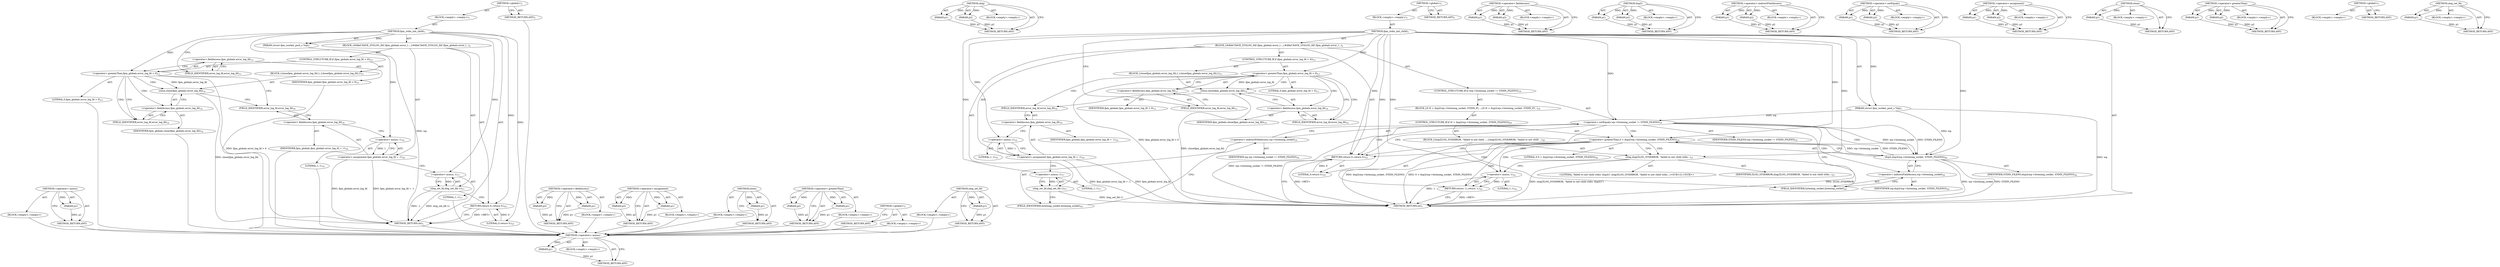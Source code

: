 digraph "zlog_set_fd" {
vulnerable_95 [label=<(METHOD,&lt;operator&gt;.minus)>];
vulnerable_96 [label=<(PARAM,p1)>];
vulnerable_97 [label=<(BLOCK,&lt;empty&gt;,&lt;empty&gt;)>];
vulnerable_98 [label=<(METHOD_RETURN,ANY)>];
vulnerable_118 [label=<(METHOD,zlog)>];
vulnerable_119 [label=<(PARAM,p1)>];
vulnerable_120 [label=<(PARAM,p2)>];
vulnerable_121 [label=<(BLOCK,&lt;empty&gt;,&lt;empty&gt;)>];
vulnerable_122 [label=<(METHOD_RETURN,ANY)>];
vulnerable_6 [label=<(METHOD,&lt;global&gt;)<SUB>1</SUB>>];
vulnerable_7 [label=<(BLOCK,&lt;empty&gt;,&lt;empty&gt;)<SUB>1</SUB>>];
vulnerable_8 [label=<(METHOD,fpm_stdio_init_child)<SUB>1</SUB>>];
vulnerable_9 [label=<(PARAM,struct fpm_worker_pool_s *wp)<SUB>1</SUB>>];
vulnerable_10 [label=<(BLOCK,{
#ifdef HAVE_SYSLOG_H
	if (fpm_globals.error_l...,{
#ifdef HAVE_SYSLOG_H
	if (fpm_globals.error_l...)<SUB>2</SUB>>];
vulnerable_11 [label=<(CONTROL_STRUCTURE,IF,if (fpm_globals.error_log_fd &gt; 0))<SUB>13</SUB>>];
vulnerable_12 [label=<(&lt;operator&gt;.greaterThan,fpm_globals.error_log_fd &gt; 0)<SUB>13</SUB>>];
vulnerable_13 [label=<(&lt;operator&gt;.fieldAccess,fpm_globals.error_log_fd)<SUB>13</SUB>>];
vulnerable_14 [label=<(IDENTIFIER,fpm_globals,fpm_globals.error_log_fd &gt; 0)<SUB>13</SUB>>];
vulnerable_15 [label=<(FIELD_IDENTIFIER,error_log_fd,error_log_fd)<SUB>13</SUB>>];
vulnerable_16 [label=<(LITERAL,0,fpm_globals.error_log_fd &gt; 0)<SUB>13</SUB>>];
vulnerable_17 [label=<(BLOCK,{
		close(fpm_globals.error_log_fd);
	},{
		close(fpm_globals.error_log_fd);
	})<SUB>13</SUB>>];
vulnerable_18 [label=<(close,close(fpm_globals.error_log_fd))<SUB>14</SUB>>];
vulnerable_19 [label=<(&lt;operator&gt;.fieldAccess,fpm_globals.error_log_fd)<SUB>14</SUB>>];
vulnerable_20 [label=<(IDENTIFIER,fpm_globals,close(fpm_globals.error_log_fd))<SUB>14</SUB>>];
vulnerable_21 [label=<(FIELD_IDENTIFIER,error_log_fd,error_log_fd)<SUB>14</SUB>>];
vulnerable_22 [label=<(&lt;operator&gt;.assignment,fpm_globals.error_log_fd = -1)<SUB>16</SUB>>];
vulnerable_23 [label=<(&lt;operator&gt;.fieldAccess,fpm_globals.error_log_fd)<SUB>16</SUB>>];
vulnerable_24 [label=<(IDENTIFIER,fpm_globals,fpm_globals.error_log_fd = -1)<SUB>16</SUB>>];
vulnerable_25 [label=<(FIELD_IDENTIFIER,error_log_fd,error_log_fd)<SUB>16</SUB>>];
vulnerable_26 [label=<(&lt;operator&gt;.minus,-1)<SUB>16</SUB>>];
vulnerable_27 [label=<(LITERAL,1,-1)<SUB>16</SUB>>];
vulnerable_28 [label=<(zlog_set_fd,zlog_set_fd(-1))<SUB>17</SUB>>];
vulnerable_29 [label=<(&lt;operator&gt;.minus,-1)<SUB>17</SUB>>];
vulnerable_30 [label=<(LITERAL,1,-1)<SUB>17</SUB>>];
vulnerable_31 [label=<(CONTROL_STRUCTURE,IF,if (wp-&gt;listening_socket != STDIN_FILENO))<SUB>19</SUB>>];
vulnerable_32 [label=<(&lt;operator&gt;.notEquals,wp-&gt;listening_socket != STDIN_FILENO)<SUB>19</SUB>>];
vulnerable_33 [label=<(&lt;operator&gt;.indirectFieldAccess,wp-&gt;listening_socket)<SUB>19</SUB>>];
vulnerable_34 [label=<(IDENTIFIER,wp,wp-&gt;listening_socket != STDIN_FILENO)<SUB>19</SUB>>];
vulnerable_35 [label=<(FIELD_IDENTIFIER,listening_socket,listening_socket)<SUB>19</SUB>>];
vulnerable_36 [label=<(IDENTIFIER,STDIN_FILENO,wp-&gt;listening_socket != STDIN_FILENO)<SUB>19</SUB>>];
vulnerable_37 [label=<(BLOCK,{
		if (0 &gt; dup2(wp-&gt;listening_socket, STDIN_FI...,{
		if (0 &gt; dup2(wp-&gt;listening_socket, STDIN_FI...)<SUB>19</SUB>>];
vulnerable_38 [label=<(CONTROL_STRUCTURE,IF,if (0 &gt; dup2(wp-&gt;listening_socket, STDIN_FILENO)))<SUB>20</SUB>>];
vulnerable_39 [label=<(&lt;operator&gt;.greaterThan,0 &gt; dup2(wp-&gt;listening_socket, STDIN_FILENO))<SUB>20</SUB>>];
vulnerable_40 [label=<(LITERAL,0,0 &gt; dup2(wp-&gt;listening_socket, STDIN_FILENO))<SUB>20</SUB>>];
vulnerable_41 [label=<(dup2,dup2(wp-&gt;listening_socket, STDIN_FILENO))<SUB>20</SUB>>];
vulnerable_42 [label=<(&lt;operator&gt;.indirectFieldAccess,wp-&gt;listening_socket)<SUB>20</SUB>>];
vulnerable_43 [label=<(IDENTIFIER,wp,dup2(wp-&gt;listening_socket, STDIN_FILENO))<SUB>20</SUB>>];
vulnerable_44 [label=<(FIELD_IDENTIFIER,listening_socket,listening_socket)<SUB>20</SUB>>];
vulnerable_45 [label=<(IDENTIFIER,STDIN_FILENO,dup2(wp-&gt;listening_socket, STDIN_FILENO))<SUB>20</SUB>>];
vulnerable_46 [label=<(BLOCK,{
			zlog(ZLOG_SYSERROR, &quot;failed to init child ...,{
			zlog(ZLOG_SYSERROR, &quot;failed to init child ...)<SUB>20</SUB>>];
vulnerable_47 [label=<(zlog,zlog(ZLOG_SYSERROR, &quot;failed to init child stdio...)<SUB>21</SUB>>];
vulnerable_48 [label=<(IDENTIFIER,ZLOG_SYSERROR,zlog(ZLOG_SYSERROR, &quot;failed to init child stdio...)<SUB>21</SUB>>];
vulnerable_49 [label="<(LITERAL,&quot;failed to init child stdio: dup2()&quot;,zlog(ZLOG_SYSERROR, &quot;failed to init child stdio...)<SUB>21</SUB>>"];
vulnerable_50 [label=<(RETURN,return -1;,return -1;)<SUB>22</SUB>>];
vulnerable_51 [label=<(&lt;operator&gt;.minus,-1)<SUB>22</SUB>>];
vulnerable_52 [label=<(LITERAL,1,-1)<SUB>22</SUB>>];
vulnerable_53 [label=<(RETURN,return 0;,return 0;)<SUB>25</SUB>>];
vulnerable_54 [label=<(LITERAL,0,return 0;)<SUB>25</SUB>>];
vulnerable_55 [label=<(METHOD_RETURN,int)<SUB>1</SUB>>];
vulnerable_57 [label=<(METHOD_RETURN,ANY)<SUB>1</SUB>>];
vulnerable_81 [label=<(METHOD,&lt;operator&gt;.fieldAccess)>];
vulnerable_82 [label=<(PARAM,p1)>];
vulnerable_83 [label=<(PARAM,p2)>];
vulnerable_84 [label=<(BLOCK,&lt;empty&gt;,&lt;empty&gt;)>];
vulnerable_85 [label=<(METHOD_RETURN,ANY)>];
vulnerable_113 [label=<(METHOD,dup2)>];
vulnerable_114 [label=<(PARAM,p1)>];
vulnerable_115 [label=<(PARAM,p2)>];
vulnerable_116 [label=<(BLOCK,&lt;empty&gt;,&lt;empty&gt;)>];
vulnerable_117 [label=<(METHOD_RETURN,ANY)>];
vulnerable_108 [label=<(METHOD,&lt;operator&gt;.indirectFieldAccess)>];
vulnerable_109 [label=<(PARAM,p1)>];
vulnerable_110 [label=<(PARAM,p2)>];
vulnerable_111 [label=<(BLOCK,&lt;empty&gt;,&lt;empty&gt;)>];
vulnerable_112 [label=<(METHOD_RETURN,ANY)>];
vulnerable_103 [label=<(METHOD,&lt;operator&gt;.notEquals)>];
vulnerable_104 [label=<(PARAM,p1)>];
vulnerable_105 [label=<(PARAM,p2)>];
vulnerable_106 [label=<(BLOCK,&lt;empty&gt;,&lt;empty&gt;)>];
vulnerable_107 [label=<(METHOD_RETURN,ANY)>];
vulnerable_90 [label=<(METHOD,&lt;operator&gt;.assignment)>];
vulnerable_91 [label=<(PARAM,p1)>];
vulnerable_92 [label=<(PARAM,p2)>];
vulnerable_93 [label=<(BLOCK,&lt;empty&gt;,&lt;empty&gt;)>];
vulnerable_94 [label=<(METHOD_RETURN,ANY)>];
vulnerable_86 [label=<(METHOD,close)>];
vulnerable_87 [label=<(PARAM,p1)>];
vulnerable_88 [label=<(BLOCK,&lt;empty&gt;,&lt;empty&gt;)>];
vulnerable_89 [label=<(METHOD_RETURN,ANY)>];
vulnerable_76 [label=<(METHOD,&lt;operator&gt;.greaterThan)>];
vulnerable_77 [label=<(PARAM,p1)>];
vulnerable_78 [label=<(PARAM,p2)>];
vulnerable_79 [label=<(BLOCK,&lt;empty&gt;,&lt;empty&gt;)>];
vulnerable_80 [label=<(METHOD_RETURN,ANY)>];
vulnerable_70 [label=<(METHOD,&lt;global&gt;)<SUB>1</SUB>>];
vulnerable_71 [label=<(BLOCK,&lt;empty&gt;,&lt;empty&gt;)>];
vulnerable_72 [label=<(METHOD_RETURN,ANY)>];
vulnerable_99 [label=<(METHOD,zlog_set_fd)>];
vulnerable_100 [label=<(PARAM,p1)>];
vulnerable_101 [label=<(BLOCK,&lt;empty&gt;,&lt;empty&gt;)>];
vulnerable_102 [label=<(METHOD_RETURN,ANY)>];
fixed_71 [label=<(METHOD,&lt;operator&gt;.minus)>];
fixed_72 [label=<(PARAM,p1)>];
fixed_73 [label=<(BLOCK,&lt;empty&gt;,&lt;empty&gt;)>];
fixed_74 [label=<(METHOD_RETURN,ANY)>];
fixed_6 [label=<(METHOD,&lt;global&gt;)<SUB>1</SUB>>];
fixed_7 [label=<(BLOCK,&lt;empty&gt;,&lt;empty&gt;)<SUB>1</SUB>>];
fixed_8 [label=<(METHOD,fpm_stdio_init_child)<SUB>1</SUB>>];
fixed_9 [label=<(PARAM,struct fpm_worker_pool_s *wp)<SUB>1</SUB>>];
fixed_10 [label=<(BLOCK,{
#ifdef HAVE_SYSLOG_H
	if (fpm_globals.error_l...,{
#ifdef HAVE_SYSLOG_H
	if (fpm_globals.error_l...)<SUB>2</SUB>>];
fixed_11 [label=<(CONTROL_STRUCTURE,IF,if (fpm_globals.error_log_fd &gt; 0))<SUB>13</SUB>>];
fixed_12 [label=<(&lt;operator&gt;.greaterThan,fpm_globals.error_log_fd &gt; 0)<SUB>13</SUB>>];
fixed_13 [label=<(&lt;operator&gt;.fieldAccess,fpm_globals.error_log_fd)<SUB>13</SUB>>];
fixed_14 [label=<(IDENTIFIER,fpm_globals,fpm_globals.error_log_fd &gt; 0)<SUB>13</SUB>>];
fixed_15 [label=<(FIELD_IDENTIFIER,error_log_fd,error_log_fd)<SUB>13</SUB>>];
fixed_16 [label=<(LITERAL,0,fpm_globals.error_log_fd &gt; 0)<SUB>13</SUB>>];
fixed_17 [label=<(BLOCK,{
		close(fpm_globals.error_log_fd);
	},{
		close(fpm_globals.error_log_fd);
	})<SUB>13</SUB>>];
fixed_18 [label=<(close,close(fpm_globals.error_log_fd))<SUB>14</SUB>>];
fixed_19 [label=<(&lt;operator&gt;.fieldAccess,fpm_globals.error_log_fd)<SUB>14</SUB>>];
fixed_20 [label=<(IDENTIFIER,fpm_globals,close(fpm_globals.error_log_fd))<SUB>14</SUB>>];
fixed_21 [label=<(FIELD_IDENTIFIER,error_log_fd,error_log_fd)<SUB>14</SUB>>];
fixed_22 [label=<(&lt;operator&gt;.assignment,fpm_globals.error_log_fd = -1)<SUB>16</SUB>>];
fixed_23 [label=<(&lt;operator&gt;.fieldAccess,fpm_globals.error_log_fd)<SUB>16</SUB>>];
fixed_24 [label=<(IDENTIFIER,fpm_globals,fpm_globals.error_log_fd = -1)<SUB>16</SUB>>];
fixed_25 [label=<(FIELD_IDENTIFIER,error_log_fd,error_log_fd)<SUB>16</SUB>>];
fixed_26 [label=<(&lt;operator&gt;.minus,-1)<SUB>16</SUB>>];
fixed_27 [label=<(LITERAL,1,-1)<SUB>16</SUB>>];
fixed_28 [label=<(zlog_set_fd,zlog_set_fd(-1))<SUB>17</SUB>>];
fixed_29 [label=<(&lt;operator&gt;.minus,-1)<SUB>17</SUB>>];
fixed_30 [label=<(LITERAL,1,-1)<SUB>17</SUB>>];
fixed_31 [label=<(RETURN,return 0;,return 0;)<SUB>19</SUB>>];
fixed_32 [label=<(LITERAL,0,return 0;)<SUB>19</SUB>>];
fixed_33 [label=<(METHOD_RETURN,int)<SUB>1</SUB>>];
fixed_35 [label=<(METHOD_RETURN,ANY)<SUB>1</SUB>>];
fixed_57 [label=<(METHOD,&lt;operator&gt;.fieldAccess)>];
fixed_58 [label=<(PARAM,p1)>];
fixed_59 [label=<(PARAM,p2)>];
fixed_60 [label=<(BLOCK,&lt;empty&gt;,&lt;empty&gt;)>];
fixed_61 [label=<(METHOD_RETURN,ANY)>];
fixed_66 [label=<(METHOD,&lt;operator&gt;.assignment)>];
fixed_67 [label=<(PARAM,p1)>];
fixed_68 [label=<(PARAM,p2)>];
fixed_69 [label=<(BLOCK,&lt;empty&gt;,&lt;empty&gt;)>];
fixed_70 [label=<(METHOD_RETURN,ANY)>];
fixed_62 [label=<(METHOD,close)>];
fixed_63 [label=<(PARAM,p1)>];
fixed_64 [label=<(BLOCK,&lt;empty&gt;,&lt;empty&gt;)>];
fixed_65 [label=<(METHOD_RETURN,ANY)>];
fixed_52 [label=<(METHOD,&lt;operator&gt;.greaterThan)>];
fixed_53 [label=<(PARAM,p1)>];
fixed_54 [label=<(PARAM,p2)>];
fixed_55 [label=<(BLOCK,&lt;empty&gt;,&lt;empty&gt;)>];
fixed_56 [label=<(METHOD_RETURN,ANY)>];
fixed_46 [label=<(METHOD,&lt;global&gt;)<SUB>1</SUB>>];
fixed_47 [label=<(BLOCK,&lt;empty&gt;,&lt;empty&gt;)>];
fixed_48 [label=<(METHOD_RETURN,ANY)>];
fixed_75 [label=<(METHOD,zlog_set_fd)>];
fixed_76 [label=<(PARAM,p1)>];
fixed_77 [label=<(BLOCK,&lt;empty&gt;,&lt;empty&gt;)>];
fixed_78 [label=<(METHOD_RETURN,ANY)>];
vulnerable_95 -> vulnerable_96  [key=0, label="AST: "];
vulnerable_95 -> vulnerable_96  [key=1, label="DDG: "];
vulnerable_95 -> vulnerable_97  [key=0, label="AST: "];
vulnerable_95 -> vulnerable_98  [key=0, label="AST: "];
vulnerable_95 -> vulnerable_98  [key=1, label="CFG: "];
vulnerable_96 -> vulnerable_98  [key=0, label="DDG: p1"];
vulnerable_118 -> vulnerable_119  [key=0, label="AST: "];
vulnerable_118 -> vulnerable_119  [key=1, label="DDG: "];
vulnerable_118 -> vulnerable_121  [key=0, label="AST: "];
vulnerable_118 -> vulnerable_120  [key=0, label="AST: "];
vulnerable_118 -> vulnerable_120  [key=1, label="DDG: "];
vulnerable_118 -> vulnerable_122  [key=0, label="AST: "];
vulnerable_118 -> vulnerable_122  [key=1, label="CFG: "];
vulnerable_119 -> vulnerable_122  [key=0, label="DDG: p1"];
vulnerable_120 -> vulnerable_122  [key=0, label="DDG: p2"];
vulnerable_6 -> vulnerable_7  [key=0, label="AST: "];
vulnerable_6 -> vulnerable_57  [key=0, label="AST: "];
vulnerable_6 -> vulnerable_57  [key=1, label="CFG: "];
vulnerable_7 -> vulnerable_8  [key=0, label="AST: "];
vulnerable_8 -> vulnerable_9  [key=0, label="AST: "];
vulnerable_8 -> vulnerable_9  [key=1, label="DDG: "];
vulnerable_8 -> vulnerable_10  [key=0, label="AST: "];
vulnerable_8 -> vulnerable_55  [key=0, label="AST: "];
vulnerable_8 -> vulnerable_15  [key=0, label="CFG: "];
vulnerable_8 -> vulnerable_53  [key=0, label="DDG: "];
vulnerable_8 -> vulnerable_54  [key=0, label="DDG: "];
vulnerable_8 -> vulnerable_12  [key=0, label="DDG: "];
vulnerable_8 -> vulnerable_26  [key=0, label="DDG: "];
vulnerable_8 -> vulnerable_29  [key=0, label="DDG: "];
vulnerable_8 -> vulnerable_32  [key=0, label="DDG: "];
vulnerable_8 -> vulnerable_39  [key=0, label="DDG: "];
vulnerable_8 -> vulnerable_41  [key=0, label="DDG: "];
vulnerable_8 -> vulnerable_47  [key=0, label="DDG: "];
vulnerable_8 -> vulnerable_51  [key=0, label="DDG: "];
vulnerable_9 -> vulnerable_55  [key=0, label="DDG: wp"];
vulnerable_9 -> vulnerable_32  [key=0, label="DDG: wp"];
vulnerable_9 -> vulnerable_41  [key=0, label="DDG: wp"];
vulnerable_10 -> vulnerable_11  [key=0, label="AST: "];
vulnerable_10 -> vulnerable_22  [key=0, label="AST: "];
vulnerable_10 -> vulnerable_28  [key=0, label="AST: "];
vulnerable_10 -> vulnerable_31  [key=0, label="AST: "];
vulnerable_10 -> vulnerable_53  [key=0, label="AST: "];
vulnerable_11 -> vulnerable_12  [key=0, label="AST: "];
vulnerable_11 -> vulnerable_17  [key=0, label="AST: "];
vulnerable_12 -> vulnerable_13  [key=0, label="AST: "];
vulnerable_12 -> vulnerable_16  [key=0, label="AST: "];
vulnerable_12 -> vulnerable_21  [key=0, label="CFG: "];
vulnerable_12 -> vulnerable_21  [key=1, label="CDG: "];
vulnerable_12 -> vulnerable_25  [key=0, label="CFG: "];
vulnerable_12 -> vulnerable_55  [key=0, label="DDG: fpm_globals.error_log_fd &gt; 0"];
vulnerable_12 -> vulnerable_18  [key=0, label="DDG: fpm_globals.error_log_fd"];
vulnerable_12 -> vulnerable_18  [key=1, label="CDG: "];
vulnerable_12 -> vulnerable_19  [key=0, label="CDG: "];
vulnerable_13 -> vulnerable_14  [key=0, label="AST: "];
vulnerable_13 -> vulnerable_15  [key=0, label="AST: "];
vulnerable_13 -> vulnerable_12  [key=0, label="CFG: "];
vulnerable_15 -> vulnerable_13  [key=0, label="CFG: "];
vulnerable_17 -> vulnerable_18  [key=0, label="AST: "];
vulnerable_18 -> vulnerable_19  [key=0, label="AST: "];
vulnerable_18 -> vulnerable_25  [key=0, label="CFG: "];
vulnerable_18 -> vulnerable_55  [key=0, label="DDG: close(fpm_globals.error_log_fd)"];
vulnerable_19 -> vulnerable_20  [key=0, label="AST: "];
vulnerable_19 -> vulnerable_21  [key=0, label="AST: "];
vulnerable_19 -> vulnerable_18  [key=0, label="CFG: "];
vulnerable_21 -> vulnerable_19  [key=0, label="CFG: "];
vulnerable_22 -> vulnerable_23  [key=0, label="AST: "];
vulnerable_22 -> vulnerable_26  [key=0, label="AST: "];
vulnerable_22 -> vulnerable_29  [key=0, label="CFG: "];
vulnerable_22 -> vulnerable_55  [key=0, label="DDG: fpm_globals.error_log_fd"];
vulnerable_22 -> vulnerable_55  [key=1, label="DDG: fpm_globals.error_log_fd = -1"];
vulnerable_23 -> vulnerable_24  [key=0, label="AST: "];
vulnerable_23 -> vulnerable_25  [key=0, label="AST: "];
vulnerable_23 -> vulnerable_26  [key=0, label="CFG: "];
vulnerable_25 -> vulnerable_23  [key=0, label="CFG: "];
vulnerable_26 -> vulnerable_27  [key=0, label="AST: "];
vulnerable_26 -> vulnerable_22  [key=0, label="CFG: "];
vulnerable_26 -> vulnerable_22  [key=1, label="DDG: 1"];
vulnerable_28 -> vulnerable_29  [key=0, label="AST: "];
vulnerable_28 -> vulnerable_35  [key=0, label="CFG: "];
vulnerable_28 -> vulnerable_55  [key=0, label="DDG: zlog_set_fd(-1)"];
vulnerable_29 -> vulnerable_30  [key=0, label="AST: "];
vulnerable_29 -> vulnerable_28  [key=0, label="CFG: "];
vulnerable_29 -> vulnerable_28  [key=1, label="DDG: 1"];
vulnerable_31 -> vulnerable_32  [key=0, label="AST: "];
vulnerable_31 -> vulnerable_37  [key=0, label="AST: "];
vulnerable_32 -> vulnerable_33  [key=0, label="AST: "];
vulnerable_32 -> vulnerable_36  [key=0, label="AST: "];
vulnerable_32 -> vulnerable_44  [key=0, label="CFG: "];
vulnerable_32 -> vulnerable_44  [key=1, label="CDG: "];
vulnerable_32 -> vulnerable_53  [key=0, label="CFG: "];
vulnerable_32 -> vulnerable_53  [key=1, label="CDG: "];
vulnerable_32 -> vulnerable_55  [key=0, label="DDG: wp-&gt;listening_socket != STDIN_FILENO"];
vulnerable_32 -> vulnerable_41  [key=0, label="DDG: wp-&gt;listening_socket"];
vulnerable_32 -> vulnerable_41  [key=1, label="DDG: STDIN_FILENO"];
vulnerable_32 -> vulnerable_41  [key=2, label="CDG: "];
vulnerable_32 -> vulnerable_42  [key=0, label="CDG: "];
vulnerable_32 -> vulnerable_39  [key=0, label="CDG: "];
vulnerable_33 -> vulnerable_34  [key=0, label="AST: "];
vulnerable_33 -> vulnerable_35  [key=0, label="AST: "];
vulnerable_33 -> vulnerable_32  [key=0, label="CFG: "];
vulnerable_35 -> vulnerable_33  [key=0, label="CFG: "];
vulnerable_37 -> vulnerable_38  [key=0, label="AST: "];
vulnerable_38 -> vulnerable_39  [key=0, label="AST: "];
vulnerable_38 -> vulnerable_46  [key=0, label="AST: "];
vulnerable_39 -> vulnerable_40  [key=0, label="AST: "];
vulnerable_39 -> vulnerable_41  [key=0, label="AST: "];
vulnerable_39 -> vulnerable_47  [key=0, label="CFG: "];
vulnerable_39 -> vulnerable_47  [key=1, label="CDG: "];
vulnerable_39 -> vulnerable_53  [key=0, label="CFG: "];
vulnerable_39 -> vulnerable_53  [key=1, label="CDG: "];
vulnerable_39 -> vulnerable_55  [key=0, label="DDG: dup2(wp-&gt;listening_socket, STDIN_FILENO)"];
vulnerable_39 -> vulnerable_55  [key=1, label="DDG: 0 &gt; dup2(wp-&gt;listening_socket, STDIN_FILENO)"];
vulnerable_39 -> vulnerable_50  [key=0, label="CDG: "];
vulnerable_39 -> vulnerable_51  [key=0, label="CDG: "];
vulnerable_41 -> vulnerable_42  [key=0, label="AST: "];
vulnerable_41 -> vulnerable_45  [key=0, label="AST: "];
vulnerable_41 -> vulnerable_39  [key=0, label="CFG: "];
vulnerable_41 -> vulnerable_39  [key=1, label="DDG: wp-&gt;listening_socket"];
vulnerable_41 -> vulnerable_39  [key=2, label="DDG: STDIN_FILENO"];
vulnerable_41 -> vulnerable_55  [key=0, label="DDG: wp-&gt;listening_socket"];
vulnerable_41 -> vulnerable_55  [key=1, label="DDG: STDIN_FILENO"];
vulnerable_42 -> vulnerable_43  [key=0, label="AST: "];
vulnerable_42 -> vulnerable_44  [key=0, label="AST: "];
vulnerable_42 -> vulnerable_41  [key=0, label="CFG: "];
vulnerable_44 -> vulnerable_42  [key=0, label="CFG: "];
vulnerable_46 -> vulnerable_47  [key=0, label="AST: "];
vulnerable_46 -> vulnerable_50  [key=0, label="AST: "];
vulnerable_47 -> vulnerable_48  [key=0, label="AST: "];
vulnerable_47 -> vulnerable_49  [key=0, label="AST: "];
vulnerable_47 -> vulnerable_51  [key=0, label="CFG: "];
vulnerable_47 -> vulnerable_55  [key=0, label="DDG: zlog(ZLOG_SYSERROR, &quot;failed to init child stdio: dup2()&quot;)"];
vulnerable_47 -> vulnerable_55  [key=1, label="DDG: ZLOG_SYSERROR"];
vulnerable_50 -> vulnerable_51  [key=0, label="AST: "];
vulnerable_50 -> vulnerable_55  [key=0, label="CFG: "];
vulnerable_50 -> vulnerable_55  [key=1, label="DDG: &lt;RET&gt;"];
vulnerable_51 -> vulnerable_52  [key=0, label="AST: "];
vulnerable_51 -> vulnerable_50  [key=0, label="CFG: "];
vulnerable_51 -> vulnerable_50  [key=1, label="DDG: -1"];
vulnerable_51 -> vulnerable_55  [key=0, label="DDG: -1"];
vulnerable_53 -> vulnerable_54  [key=0, label="AST: "];
vulnerable_53 -> vulnerable_55  [key=0, label="CFG: "];
vulnerable_53 -> vulnerable_55  [key=1, label="DDG: &lt;RET&gt;"];
vulnerable_54 -> vulnerable_53  [key=0, label="DDG: 0"];
vulnerable_81 -> vulnerable_82  [key=0, label="AST: "];
vulnerable_81 -> vulnerable_82  [key=1, label="DDG: "];
vulnerable_81 -> vulnerable_84  [key=0, label="AST: "];
vulnerable_81 -> vulnerable_83  [key=0, label="AST: "];
vulnerable_81 -> vulnerable_83  [key=1, label="DDG: "];
vulnerable_81 -> vulnerable_85  [key=0, label="AST: "];
vulnerable_81 -> vulnerable_85  [key=1, label="CFG: "];
vulnerable_82 -> vulnerable_85  [key=0, label="DDG: p1"];
vulnerable_83 -> vulnerable_85  [key=0, label="DDG: p2"];
vulnerable_113 -> vulnerable_114  [key=0, label="AST: "];
vulnerable_113 -> vulnerable_114  [key=1, label="DDG: "];
vulnerable_113 -> vulnerable_116  [key=0, label="AST: "];
vulnerable_113 -> vulnerable_115  [key=0, label="AST: "];
vulnerable_113 -> vulnerable_115  [key=1, label="DDG: "];
vulnerable_113 -> vulnerable_117  [key=0, label="AST: "];
vulnerable_113 -> vulnerable_117  [key=1, label="CFG: "];
vulnerable_114 -> vulnerable_117  [key=0, label="DDG: p1"];
vulnerable_115 -> vulnerable_117  [key=0, label="DDG: p2"];
vulnerable_108 -> vulnerable_109  [key=0, label="AST: "];
vulnerable_108 -> vulnerable_109  [key=1, label="DDG: "];
vulnerable_108 -> vulnerable_111  [key=0, label="AST: "];
vulnerable_108 -> vulnerable_110  [key=0, label="AST: "];
vulnerable_108 -> vulnerable_110  [key=1, label="DDG: "];
vulnerable_108 -> vulnerable_112  [key=0, label="AST: "];
vulnerable_108 -> vulnerable_112  [key=1, label="CFG: "];
vulnerable_109 -> vulnerable_112  [key=0, label="DDG: p1"];
vulnerable_110 -> vulnerable_112  [key=0, label="DDG: p2"];
vulnerable_103 -> vulnerable_104  [key=0, label="AST: "];
vulnerable_103 -> vulnerable_104  [key=1, label="DDG: "];
vulnerable_103 -> vulnerable_106  [key=0, label="AST: "];
vulnerable_103 -> vulnerable_105  [key=0, label="AST: "];
vulnerable_103 -> vulnerable_105  [key=1, label="DDG: "];
vulnerable_103 -> vulnerable_107  [key=0, label="AST: "];
vulnerable_103 -> vulnerable_107  [key=1, label="CFG: "];
vulnerable_104 -> vulnerable_107  [key=0, label="DDG: p1"];
vulnerable_105 -> vulnerable_107  [key=0, label="DDG: p2"];
vulnerable_90 -> vulnerable_91  [key=0, label="AST: "];
vulnerable_90 -> vulnerable_91  [key=1, label="DDG: "];
vulnerable_90 -> vulnerable_93  [key=0, label="AST: "];
vulnerable_90 -> vulnerable_92  [key=0, label="AST: "];
vulnerable_90 -> vulnerable_92  [key=1, label="DDG: "];
vulnerable_90 -> vulnerable_94  [key=0, label="AST: "];
vulnerable_90 -> vulnerable_94  [key=1, label="CFG: "];
vulnerable_91 -> vulnerable_94  [key=0, label="DDG: p1"];
vulnerable_92 -> vulnerable_94  [key=0, label="DDG: p2"];
vulnerable_86 -> vulnerable_87  [key=0, label="AST: "];
vulnerable_86 -> vulnerable_87  [key=1, label="DDG: "];
vulnerable_86 -> vulnerable_88  [key=0, label="AST: "];
vulnerable_86 -> vulnerable_89  [key=0, label="AST: "];
vulnerable_86 -> vulnerable_89  [key=1, label="CFG: "];
vulnerable_87 -> vulnerable_89  [key=0, label="DDG: p1"];
vulnerable_76 -> vulnerable_77  [key=0, label="AST: "];
vulnerable_76 -> vulnerable_77  [key=1, label="DDG: "];
vulnerable_76 -> vulnerable_79  [key=0, label="AST: "];
vulnerable_76 -> vulnerable_78  [key=0, label="AST: "];
vulnerable_76 -> vulnerable_78  [key=1, label="DDG: "];
vulnerable_76 -> vulnerable_80  [key=0, label="AST: "];
vulnerable_76 -> vulnerable_80  [key=1, label="CFG: "];
vulnerable_77 -> vulnerable_80  [key=0, label="DDG: p1"];
vulnerable_78 -> vulnerable_80  [key=0, label="DDG: p2"];
vulnerable_70 -> vulnerable_71  [key=0, label="AST: "];
vulnerable_70 -> vulnerable_72  [key=0, label="AST: "];
vulnerable_70 -> vulnerable_72  [key=1, label="CFG: "];
vulnerable_99 -> vulnerable_100  [key=0, label="AST: "];
vulnerable_99 -> vulnerable_100  [key=1, label="DDG: "];
vulnerable_99 -> vulnerable_101  [key=0, label="AST: "];
vulnerable_99 -> vulnerable_102  [key=0, label="AST: "];
vulnerable_99 -> vulnerable_102  [key=1, label="CFG: "];
vulnerable_100 -> vulnerable_102  [key=0, label="DDG: p1"];
fixed_71 -> fixed_72  [key=0, label="AST: "];
fixed_71 -> fixed_72  [key=1, label="DDG: "];
fixed_71 -> fixed_73  [key=0, label="AST: "];
fixed_71 -> fixed_74  [key=0, label="AST: "];
fixed_71 -> fixed_74  [key=1, label="CFG: "];
fixed_72 -> fixed_74  [key=0, label="DDG: p1"];
fixed_73 -> vulnerable_95  [key=0];
fixed_74 -> vulnerable_95  [key=0];
fixed_6 -> fixed_7  [key=0, label="AST: "];
fixed_6 -> fixed_35  [key=0, label="AST: "];
fixed_6 -> fixed_35  [key=1, label="CFG: "];
fixed_7 -> fixed_8  [key=0, label="AST: "];
fixed_8 -> fixed_9  [key=0, label="AST: "];
fixed_8 -> fixed_9  [key=1, label="DDG: "];
fixed_8 -> fixed_10  [key=0, label="AST: "];
fixed_8 -> fixed_33  [key=0, label="AST: "];
fixed_8 -> fixed_15  [key=0, label="CFG: "];
fixed_8 -> fixed_31  [key=0, label="DDG: "];
fixed_8 -> fixed_32  [key=0, label="DDG: "];
fixed_8 -> fixed_12  [key=0, label="DDG: "];
fixed_8 -> fixed_26  [key=0, label="DDG: "];
fixed_8 -> fixed_29  [key=0, label="DDG: "];
fixed_9 -> fixed_33  [key=0, label="DDG: wp"];
fixed_10 -> fixed_11  [key=0, label="AST: "];
fixed_10 -> fixed_22  [key=0, label="AST: "];
fixed_10 -> fixed_28  [key=0, label="AST: "];
fixed_10 -> fixed_31  [key=0, label="AST: "];
fixed_11 -> fixed_12  [key=0, label="AST: "];
fixed_11 -> fixed_17  [key=0, label="AST: "];
fixed_12 -> fixed_13  [key=0, label="AST: "];
fixed_12 -> fixed_16  [key=0, label="AST: "];
fixed_12 -> fixed_21  [key=0, label="CFG: "];
fixed_12 -> fixed_21  [key=1, label="CDG: "];
fixed_12 -> fixed_25  [key=0, label="CFG: "];
fixed_12 -> fixed_33  [key=0, label="DDG: fpm_globals.error_log_fd &gt; 0"];
fixed_12 -> fixed_18  [key=0, label="DDG: fpm_globals.error_log_fd"];
fixed_12 -> fixed_18  [key=1, label="CDG: "];
fixed_12 -> fixed_19  [key=0, label="CDG: "];
fixed_13 -> fixed_14  [key=0, label="AST: "];
fixed_13 -> fixed_15  [key=0, label="AST: "];
fixed_13 -> fixed_12  [key=0, label="CFG: "];
fixed_14 -> vulnerable_95  [key=0];
fixed_15 -> fixed_13  [key=0, label="CFG: "];
fixed_16 -> vulnerable_95  [key=0];
fixed_17 -> fixed_18  [key=0, label="AST: "];
fixed_18 -> fixed_19  [key=0, label="AST: "];
fixed_18 -> fixed_25  [key=0, label="CFG: "];
fixed_18 -> fixed_33  [key=0, label="DDG: close(fpm_globals.error_log_fd)"];
fixed_19 -> fixed_20  [key=0, label="AST: "];
fixed_19 -> fixed_21  [key=0, label="AST: "];
fixed_19 -> fixed_18  [key=0, label="CFG: "];
fixed_20 -> vulnerable_95  [key=0];
fixed_21 -> fixed_19  [key=0, label="CFG: "];
fixed_22 -> fixed_23  [key=0, label="AST: "];
fixed_22 -> fixed_26  [key=0, label="AST: "];
fixed_22 -> fixed_29  [key=0, label="CFG: "];
fixed_22 -> fixed_33  [key=0, label="DDG: fpm_globals.error_log_fd"];
fixed_22 -> fixed_33  [key=1, label="DDG: fpm_globals.error_log_fd = -1"];
fixed_23 -> fixed_24  [key=0, label="AST: "];
fixed_23 -> fixed_25  [key=0, label="AST: "];
fixed_23 -> fixed_26  [key=0, label="CFG: "];
fixed_24 -> vulnerable_95  [key=0];
fixed_25 -> fixed_23  [key=0, label="CFG: "];
fixed_26 -> fixed_27  [key=0, label="AST: "];
fixed_26 -> fixed_22  [key=0, label="CFG: "];
fixed_26 -> fixed_22  [key=1, label="DDG: 1"];
fixed_27 -> vulnerable_95  [key=0];
fixed_28 -> fixed_29  [key=0, label="AST: "];
fixed_28 -> fixed_31  [key=0, label="CFG: "];
fixed_28 -> fixed_33  [key=0, label="DDG: -1"];
fixed_28 -> fixed_33  [key=1, label="DDG: zlog_set_fd(-1)"];
fixed_29 -> fixed_30  [key=0, label="AST: "];
fixed_29 -> fixed_28  [key=0, label="CFG: "];
fixed_29 -> fixed_28  [key=1, label="DDG: 1"];
fixed_30 -> vulnerable_95  [key=0];
fixed_31 -> fixed_32  [key=0, label="AST: "];
fixed_31 -> fixed_33  [key=0, label="CFG: "];
fixed_31 -> fixed_33  [key=1, label="DDG: &lt;RET&gt;"];
fixed_32 -> fixed_31  [key=0, label="DDG: 0"];
fixed_33 -> vulnerable_95  [key=0];
fixed_35 -> vulnerable_95  [key=0];
fixed_57 -> fixed_58  [key=0, label="AST: "];
fixed_57 -> fixed_58  [key=1, label="DDG: "];
fixed_57 -> fixed_60  [key=0, label="AST: "];
fixed_57 -> fixed_59  [key=0, label="AST: "];
fixed_57 -> fixed_59  [key=1, label="DDG: "];
fixed_57 -> fixed_61  [key=0, label="AST: "];
fixed_57 -> fixed_61  [key=1, label="CFG: "];
fixed_58 -> fixed_61  [key=0, label="DDG: p1"];
fixed_59 -> fixed_61  [key=0, label="DDG: p2"];
fixed_60 -> vulnerable_95  [key=0];
fixed_61 -> vulnerable_95  [key=0];
fixed_66 -> fixed_67  [key=0, label="AST: "];
fixed_66 -> fixed_67  [key=1, label="DDG: "];
fixed_66 -> fixed_69  [key=0, label="AST: "];
fixed_66 -> fixed_68  [key=0, label="AST: "];
fixed_66 -> fixed_68  [key=1, label="DDG: "];
fixed_66 -> fixed_70  [key=0, label="AST: "];
fixed_66 -> fixed_70  [key=1, label="CFG: "];
fixed_67 -> fixed_70  [key=0, label="DDG: p1"];
fixed_68 -> fixed_70  [key=0, label="DDG: p2"];
fixed_69 -> vulnerable_95  [key=0];
fixed_70 -> vulnerable_95  [key=0];
fixed_62 -> fixed_63  [key=0, label="AST: "];
fixed_62 -> fixed_63  [key=1, label="DDG: "];
fixed_62 -> fixed_64  [key=0, label="AST: "];
fixed_62 -> fixed_65  [key=0, label="AST: "];
fixed_62 -> fixed_65  [key=1, label="CFG: "];
fixed_63 -> fixed_65  [key=0, label="DDG: p1"];
fixed_64 -> vulnerable_95  [key=0];
fixed_65 -> vulnerable_95  [key=0];
fixed_52 -> fixed_53  [key=0, label="AST: "];
fixed_52 -> fixed_53  [key=1, label="DDG: "];
fixed_52 -> fixed_55  [key=0, label="AST: "];
fixed_52 -> fixed_54  [key=0, label="AST: "];
fixed_52 -> fixed_54  [key=1, label="DDG: "];
fixed_52 -> fixed_56  [key=0, label="AST: "];
fixed_52 -> fixed_56  [key=1, label="CFG: "];
fixed_53 -> fixed_56  [key=0, label="DDG: p1"];
fixed_54 -> fixed_56  [key=0, label="DDG: p2"];
fixed_55 -> vulnerable_95  [key=0];
fixed_56 -> vulnerable_95  [key=0];
fixed_46 -> fixed_47  [key=0, label="AST: "];
fixed_46 -> fixed_48  [key=0, label="AST: "];
fixed_46 -> fixed_48  [key=1, label="CFG: "];
fixed_47 -> vulnerable_95  [key=0];
fixed_48 -> vulnerable_95  [key=0];
fixed_75 -> fixed_76  [key=0, label="AST: "];
fixed_75 -> fixed_76  [key=1, label="DDG: "];
fixed_75 -> fixed_77  [key=0, label="AST: "];
fixed_75 -> fixed_78  [key=0, label="AST: "];
fixed_75 -> fixed_78  [key=1, label="CFG: "];
fixed_76 -> fixed_78  [key=0, label="DDG: p1"];
fixed_77 -> vulnerable_95  [key=0];
fixed_78 -> vulnerable_95  [key=0];
}
